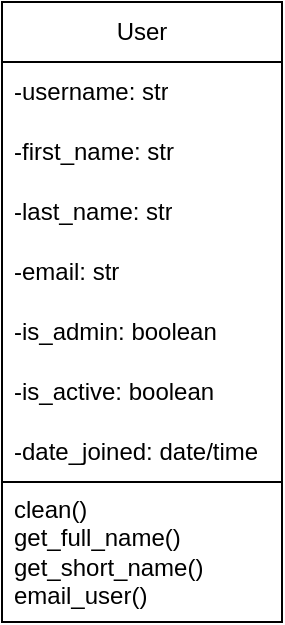 <mxfile version="26.1.1">
  <diagram id="C5RBs43oDa-KdzZeNtuy" name="Page-1">
    <mxGraphModel dx="646" dy="348" grid="1" gridSize="10" guides="1" tooltips="1" connect="1" arrows="1" fold="1" page="1" pageScale="1" pageWidth="827" pageHeight="1169" math="0" shadow="0">
      <root>
        <mxCell id="WIyWlLk6GJQsqaUBKTNV-0" />
        <mxCell id="WIyWlLk6GJQsqaUBKTNV-1" parent="WIyWlLk6GJQsqaUBKTNV-0" />
        <mxCell id="EGWWQ-KF0aVuL4PgwLN3-0" value="User" style="swimlane;fontStyle=0;childLayout=stackLayout;horizontal=1;startSize=30;horizontalStack=0;resizeParent=1;resizeParentMax=0;resizeLast=0;collapsible=1;marginBottom=0;whiteSpace=wrap;html=1;" vertex="1" parent="WIyWlLk6GJQsqaUBKTNV-1">
          <mxGeometry x="340" y="230" width="140" height="310" as="geometry" />
        </mxCell>
        <mxCell id="EGWWQ-KF0aVuL4PgwLN3-1" value="-username: str" style="text;strokeColor=none;fillColor=none;align=left;verticalAlign=middle;spacingLeft=4;spacingRight=4;overflow=hidden;points=[[0,0.5],[1,0.5]];portConstraint=eastwest;rotatable=0;whiteSpace=wrap;html=1;" vertex="1" parent="EGWWQ-KF0aVuL4PgwLN3-0">
          <mxGeometry y="30" width="140" height="30" as="geometry" />
        </mxCell>
        <mxCell id="EGWWQ-KF0aVuL4PgwLN3-2" value="-first_name: str" style="text;strokeColor=none;fillColor=none;align=left;verticalAlign=middle;spacingLeft=4;spacingRight=4;overflow=hidden;points=[[0,0.5],[1,0.5]];portConstraint=eastwest;rotatable=0;whiteSpace=wrap;html=1;" vertex="1" parent="EGWWQ-KF0aVuL4PgwLN3-0">
          <mxGeometry y="60" width="140" height="30" as="geometry" />
        </mxCell>
        <mxCell id="EGWWQ-KF0aVuL4PgwLN3-4" value="-last_name: str" style="text;strokeColor=none;fillColor=none;align=left;verticalAlign=middle;spacingLeft=4;spacingRight=4;overflow=hidden;points=[[0,0.5],[1,0.5]];portConstraint=eastwest;rotatable=0;whiteSpace=wrap;html=1;" vertex="1" parent="EGWWQ-KF0aVuL4PgwLN3-0">
          <mxGeometry y="90" width="140" height="30" as="geometry" />
        </mxCell>
        <mxCell id="EGWWQ-KF0aVuL4PgwLN3-5" value="-email: str" style="text;strokeColor=none;fillColor=none;align=left;verticalAlign=middle;spacingLeft=4;spacingRight=4;overflow=hidden;points=[[0,0.5],[1,0.5]];portConstraint=eastwest;rotatable=0;whiteSpace=wrap;html=1;" vertex="1" parent="EGWWQ-KF0aVuL4PgwLN3-0">
          <mxGeometry y="120" width="140" height="30" as="geometry" />
        </mxCell>
        <mxCell id="EGWWQ-KF0aVuL4PgwLN3-6" value="-is_admin: boolean" style="text;strokeColor=none;fillColor=none;align=left;verticalAlign=middle;spacingLeft=4;spacingRight=4;overflow=hidden;points=[[0,0.5],[1,0.5]];portConstraint=eastwest;rotatable=0;whiteSpace=wrap;html=1;" vertex="1" parent="EGWWQ-KF0aVuL4PgwLN3-0">
          <mxGeometry y="150" width="140" height="30" as="geometry" />
        </mxCell>
        <mxCell id="EGWWQ-KF0aVuL4PgwLN3-7" value="-is_active: boolean" style="text;strokeColor=none;fillColor=none;align=left;verticalAlign=middle;spacingLeft=4;spacingRight=4;overflow=hidden;points=[[0,0.5],[1,0.5]];portConstraint=eastwest;rotatable=0;whiteSpace=wrap;html=1;" vertex="1" parent="EGWWQ-KF0aVuL4PgwLN3-0">
          <mxGeometry y="180" width="140" height="30" as="geometry" />
        </mxCell>
        <mxCell id="EGWWQ-KF0aVuL4PgwLN3-8" value="-date_joined: date/time" style="text;strokeColor=none;fillColor=none;align=left;verticalAlign=middle;spacingLeft=4;spacingRight=4;overflow=hidden;points=[[0,0.5],[1,0.5]];portConstraint=eastwest;rotatable=0;whiteSpace=wrap;html=1;" vertex="1" parent="EGWWQ-KF0aVuL4PgwLN3-0">
          <mxGeometry y="210" width="140" height="30" as="geometry" />
        </mxCell>
        <mxCell id="EGWWQ-KF0aVuL4PgwLN3-9" value="clean()&lt;div&gt;get_full_name()&lt;/div&gt;&lt;div&gt;get_short_name()&lt;/div&gt;&lt;div&gt;email_user()&lt;/div&gt;" style="text;strokeColor=default;fillColor=none;align=left;verticalAlign=middle;spacingLeft=4;spacingRight=4;overflow=hidden;points=[[0,0.5],[1,0.5]];portConstraint=eastwest;rotatable=0;whiteSpace=wrap;html=1;" vertex="1" parent="EGWWQ-KF0aVuL4PgwLN3-0">
          <mxGeometry y="240" width="140" height="70" as="geometry" />
        </mxCell>
      </root>
    </mxGraphModel>
  </diagram>
</mxfile>
